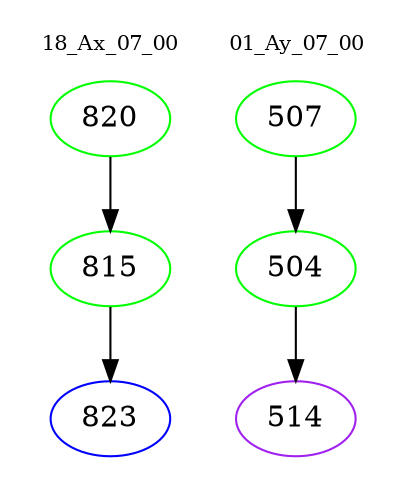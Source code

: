 digraph{
subgraph cluster_0 {
color = white
label = "18_Ax_07_00";
fontsize=10;
T0_820 [label="820", color="green"]
T0_820 -> T0_815 [color="black"]
T0_815 [label="815", color="green"]
T0_815 -> T0_823 [color="black"]
T0_823 [label="823", color="blue"]
}
subgraph cluster_1 {
color = white
label = "01_Ay_07_00";
fontsize=10;
T1_507 [label="507", color="green"]
T1_507 -> T1_504 [color="black"]
T1_504 [label="504", color="green"]
T1_504 -> T1_514 [color="black"]
T1_514 [label="514", color="purple"]
}
}
